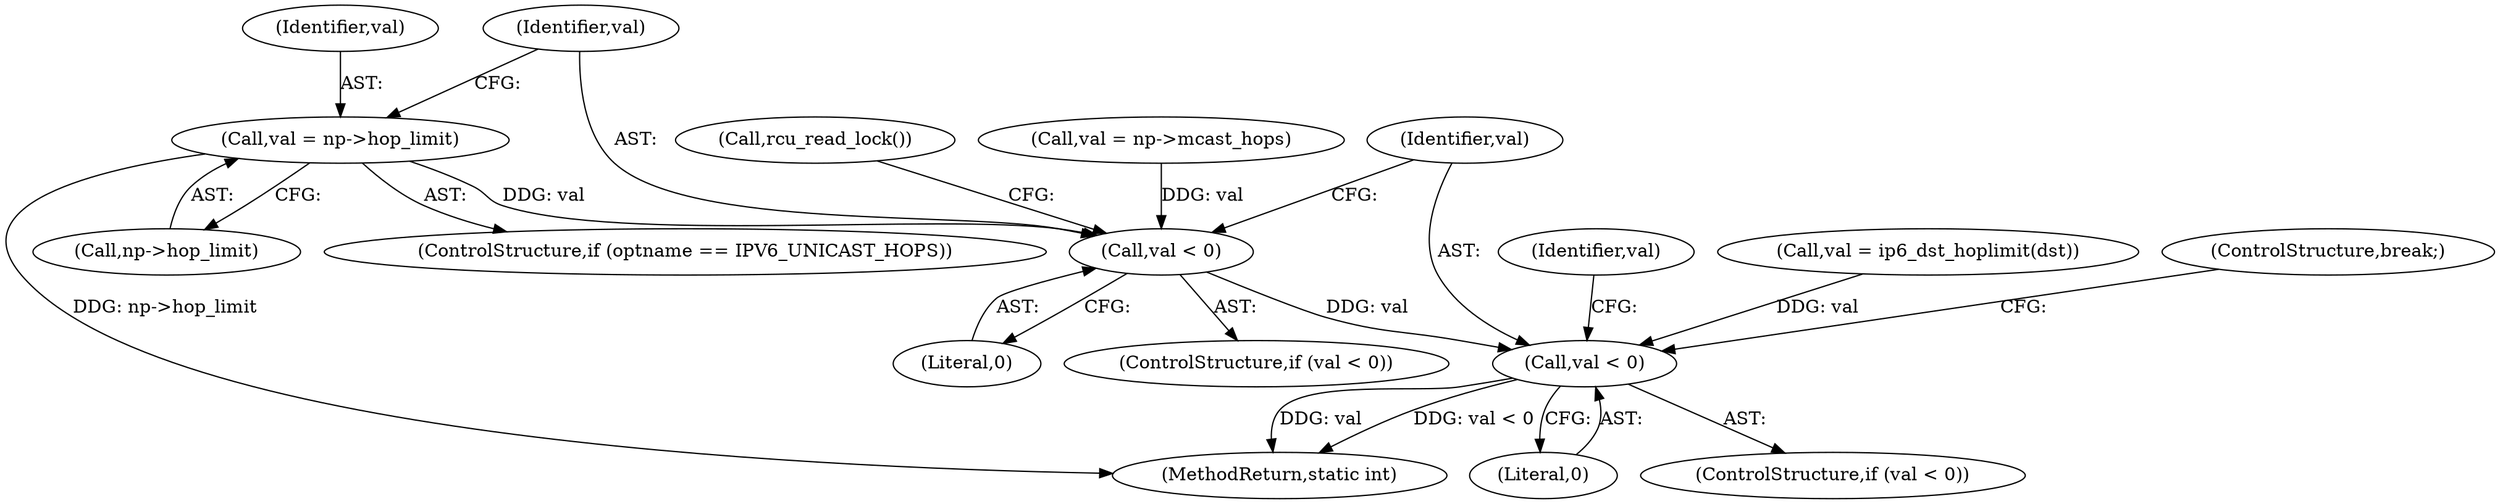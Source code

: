 digraph "0_linux_45f6fad84cc305103b28d73482b344d7f5b76f39_10@pointer" {
"1000787" [label="(Call,val = np->hop_limit)"];
"1000799" [label="(Call,val < 0)"];
"1000816" [label="(Call,val < 0)"];
"1000817" [label="(Identifier,val)"];
"1000798" [label="(ControlStructure,if (val < 0))"];
"1000799" [label="(Call,val < 0)"];
"1000793" [label="(Call,val = np->mcast_hops)"];
"1000788" [label="(Identifier,val)"];
"1000800" [label="(Identifier,val)"];
"1000783" [label="(ControlStructure,if (optname == IPV6_UNICAST_HOPS))"];
"1000818" [label="(Literal,0)"];
"1000820" [label="(Identifier,val)"];
"1001039" [label="(MethodReturn,static int)"];
"1000787" [label="(Call,val = np->hop_limit)"];
"1000801" [label="(Literal,0)"];
"1000803" [label="(Call,rcu_read_lock())"];
"1000816" [label="(Call,val < 0)"];
"1000815" [label="(ControlStructure,if (val < 0))"];
"1000810" [label="(Call,val = ip6_dst_hoplimit(dst))"];
"1000789" [label="(Call,np->hop_limit)"];
"1000829" [label="(ControlStructure,break;)"];
"1000787" -> "1000783"  [label="AST: "];
"1000787" -> "1000789"  [label="CFG: "];
"1000788" -> "1000787"  [label="AST: "];
"1000789" -> "1000787"  [label="AST: "];
"1000800" -> "1000787"  [label="CFG: "];
"1000787" -> "1001039"  [label="DDG: np->hop_limit"];
"1000787" -> "1000799"  [label="DDG: val"];
"1000799" -> "1000798"  [label="AST: "];
"1000799" -> "1000801"  [label="CFG: "];
"1000800" -> "1000799"  [label="AST: "];
"1000801" -> "1000799"  [label="AST: "];
"1000803" -> "1000799"  [label="CFG: "];
"1000817" -> "1000799"  [label="CFG: "];
"1000793" -> "1000799"  [label="DDG: val"];
"1000799" -> "1000816"  [label="DDG: val"];
"1000816" -> "1000815"  [label="AST: "];
"1000816" -> "1000818"  [label="CFG: "];
"1000817" -> "1000816"  [label="AST: "];
"1000818" -> "1000816"  [label="AST: "];
"1000820" -> "1000816"  [label="CFG: "];
"1000829" -> "1000816"  [label="CFG: "];
"1000816" -> "1001039"  [label="DDG: val < 0"];
"1000816" -> "1001039"  [label="DDG: val"];
"1000810" -> "1000816"  [label="DDG: val"];
}
